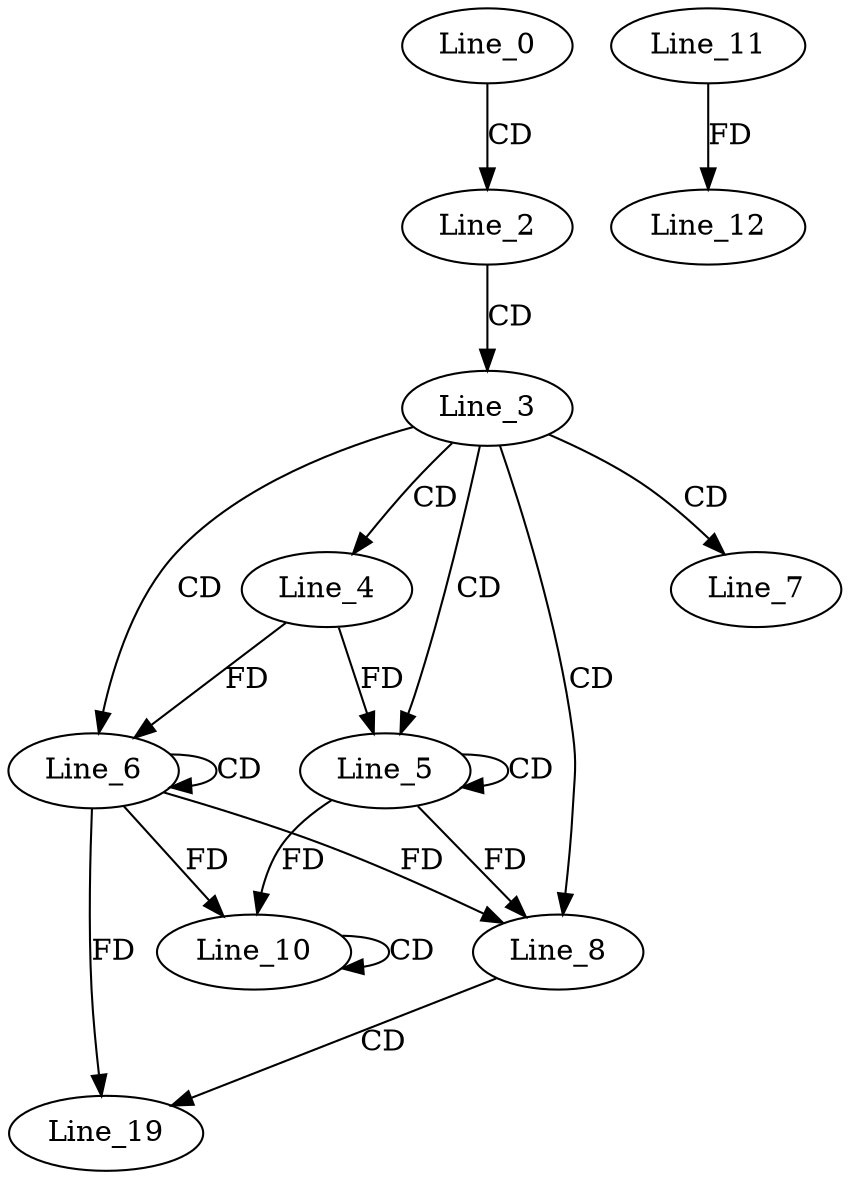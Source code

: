 digraph G {
  Line_0;
  Line_2;
  Line_3;
  Line_4;
  Line_5;
  Line_5;
  Line_6;
  Line_6;
  Line_7;
  Line_8;
  Line_8;
  Line_10;
  Line_10;
  Line_11;
  Line_12;
  Line_19;
  Line_0 -> Line_2 [ label="CD" ];
  Line_2 -> Line_3 [ label="CD" ];
  Line_3 -> Line_4 [ label="CD" ];
  Line_3 -> Line_5 [ label="CD" ];
  Line_5 -> Line_5 [ label="CD" ];
  Line_4 -> Line_5 [ label="FD" ];
  Line_3 -> Line_6 [ label="CD" ];
  Line_6 -> Line_6 [ label="CD" ];
  Line_4 -> Line_6 [ label="FD" ];
  Line_3 -> Line_7 [ label="CD" ];
  Line_3 -> Line_8 [ label="CD" ];
  Line_5 -> Line_8 [ label="FD" ];
  Line_6 -> Line_8 [ label="FD" ];
  Line_10 -> Line_10 [ label="CD" ];
  Line_6 -> Line_10 [ label="FD" ];
  Line_5 -> Line_10 [ label="FD" ];
  Line_11 -> Line_12 [ label="FD" ];
  Line_8 -> Line_19 [ label="CD" ];
  Line_6 -> Line_19 [ label="FD" ];
}
